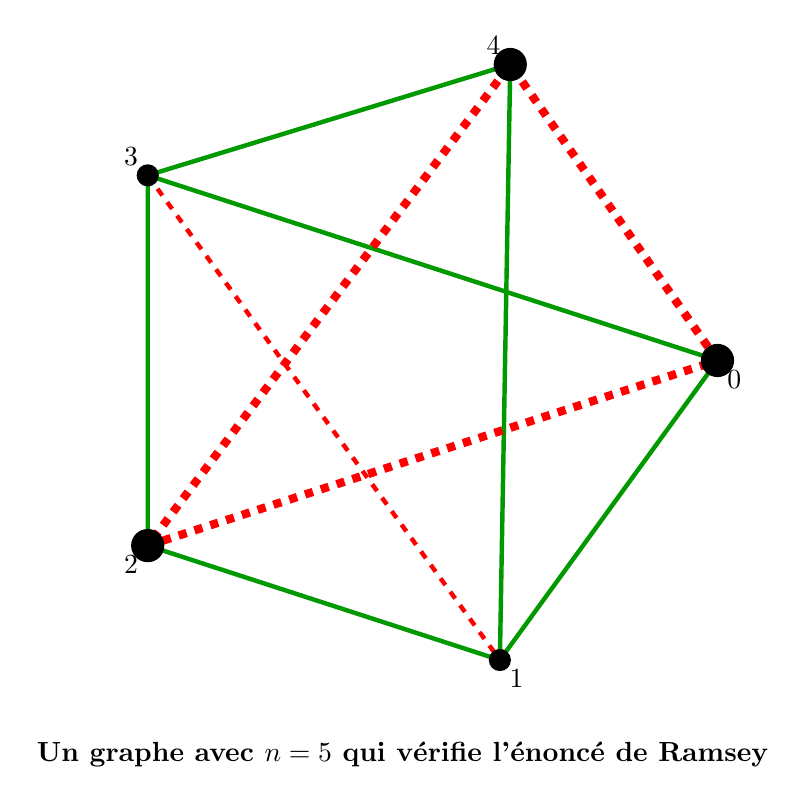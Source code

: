 \begin{tikzpicture}[scale=2]


\coordinate (A) at (0:2);
\coordinate (B) at (70:2);
\coordinate (C) at (144:2);
\coordinate (D) at (-144:2);
\coordinate (E) at (-72:2);

\draw[ultra thick,green!60!black]  (C)--(A)--(E)--(D)--(C)--(B)--(E);

\draw[line width=3pt,red,dashed]  (A)--(B)--(D)--cycle;
\draw[ultra thick,red,dashed]  (C)--(E);

\fill[black] (A) circle (3pt) node[below right]{$0$};
 \fill[black] (B) circle (3pt) node[above left]{$4$};
\fill[black] (C) circle (2pt) node[above left]{$3$};
 \fill[black] (D) circle (3pt) node[below left]{$2$};
\fill[black] (E) circle (2pt) node[below right]{$1$};

\node at (0,-2.5) {\bf Un graphe avec $n=5$ qui v\'erifie l'\'enonc\'e de Ramsey};



\end{tikzpicture}
